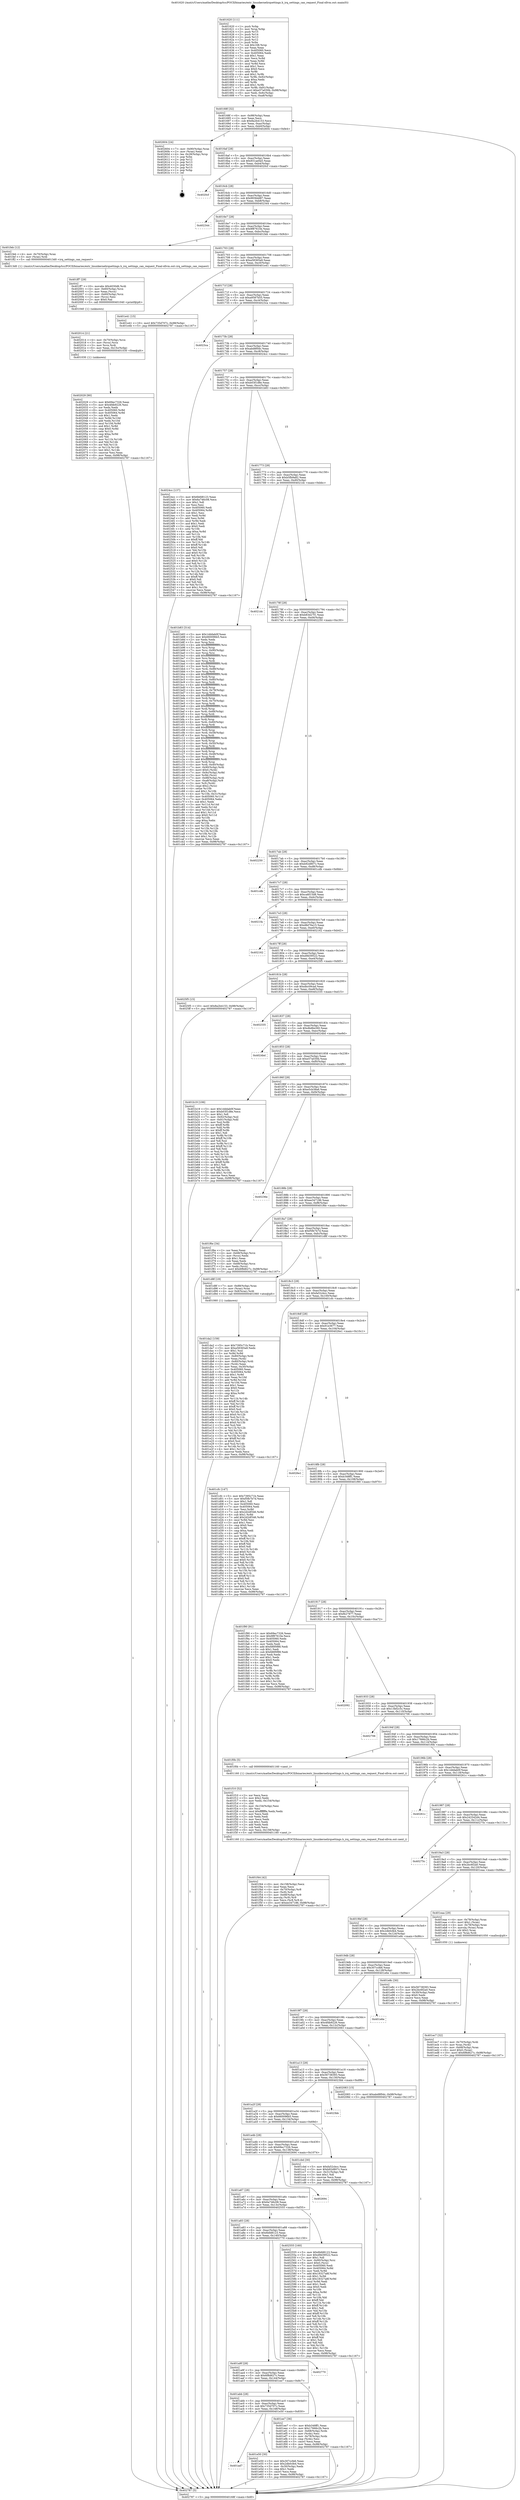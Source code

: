 digraph "0x401620" {
  label = "0x401620 (/mnt/c/Users/mathe/Desktop/tcc/POCII/binaries/extr_linuxkernelirqsettings.h_irq_settings_can_request_Final-ollvm.out::main(0))"
  labelloc = "t"
  node[shape=record]

  Entry [label="",width=0.3,height=0.3,shape=circle,fillcolor=black,style=filled]
  "0x40168f" [label="{
     0x40168f [32]\l
     | [instrs]\l
     &nbsp;&nbsp;0x40168f \<+6\>: mov -0x98(%rbp),%eax\l
     &nbsp;&nbsp;0x401695 \<+2\>: mov %eax,%ecx\l
     &nbsp;&nbsp;0x401697 \<+6\>: sub $0x8a2b4153,%ecx\l
     &nbsp;&nbsp;0x40169d \<+6\>: mov %eax,-0xac(%rbp)\l
     &nbsp;&nbsp;0x4016a3 \<+6\>: mov %ecx,-0xb0(%rbp)\l
     &nbsp;&nbsp;0x4016a9 \<+6\>: je 0000000000402604 \<main+0xfe4\>\l
  }"]
  "0x402604" [label="{
     0x402604 [24]\l
     | [instrs]\l
     &nbsp;&nbsp;0x402604 \<+7\>: mov -0x90(%rbp),%rax\l
     &nbsp;&nbsp;0x40260b \<+2\>: mov (%rax),%eax\l
     &nbsp;&nbsp;0x40260d \<+4\>: lea -0x28(%rbp),%rsp\l
     &nbsp;&nbsp;0x402611 \<+1\>: pop %rbx\l
     &nbsp;&nbsp;0x402612 \<+2\>: pop %r12\l
     &nbsp;&nbsp;0x402614 \<+2\>: pop %r13\l
     &nbsp;&nbsp;0x402616 \<+2\>: pop %r14\l
     &nbsp;&nbsp;0x402618 \<+2\>: pop %r15\l
     &nbsp;&nbsp;0x40261a \<+1\>: pop %rbp\l
     &nbsp;&nbsp;0x40261b \<+1\>: ret\l
  }"]
  "0x4016af" [label="{
     0x4016af [28]\l
     | [instrs]\l
     &nbsp;&nbsp;0x4016af \<+5\>: jmp 00000000004016b4 \<main+0x94\>\l
     &nbsp;&nbsp;0x4016b4 \<+6\>: mov -0xac(%rbp),%eax\l
     &nbsp;&nbsp;0x4016ba \<+5\>: sub $0x931ae0a5,%eax\l
     &nbsp;&nbsp;0x4016bf \<+6\>: mov %eax,-0xb4(%rbp)\l
     &nbsp;&nbsp;0x4016c5 \<+6\>: je 00000000004020cf \<main+0xaaf\>\l
  }"]
  Exit [label="",width=0.3,height=0.3,shape=circle,fillcolor=black,style=filled,peripheries=2]
  "0x4020cf" [label="{
     0x4020cf\l
  }", style=dashed]
  "0x4016cb" [label="{
     0x4016cb [28]\l
     | [instrs]\l
     &nbsp;&nbsp;0x4016cb \<+5\>: jmp 00000000004016d0 \<main+0xb0\>\l
     &nbsp;&nbsp;0x4016d0 \<+6\>: mov -0xac(%rbp),%eax\l
     &nbsp;&nbsp;0x4016d6 \<+5\>: sub $0x9936dd87,%eax\l
     &nbsp;&nbsp;0x4016db \<+6\>: mov %eax,-0xb8(%rbp)\l
     &nbsp;&nbsp;0x4016e1 \<+6\>: je 0000000000402344 \<main+0xd24\>\l
  }"]
  "0x402029" [label="{
     0x402029 [90]\l
     | [instrs]\l
     &nbsp;&nbsp;0x402029 \<+5\>: mov $0x69ec7326,%eax\l
     &nbsp;&nbsp;0x40202e \<+5\>: mov $0x4fdb9226,%esi\l
     &nbsp;&nbsp;0x402033 \<+2\>: xor %edx,%edx\l
     &nbsp;&nbsp;0x402035 \<+8\>: mov 0x405060,%r8d\l
     &nbsp;&nbsp;0x40203d \<+8\>: mov 0x405064,%r9d\l
     &nbsp;&nbsp;0x402045 \<+3\>: sub $0x1,%edx\l
     &nbsp;&nbsp;0x402048 \<+3\>: mov %r8d,%r10d\l
     &nbsp;&nbsp;0x40204b \<+3\>: add %edx,%r10d\l
     &nbsp;&nbsp;0x40204e \<+4\>: imul %r10d,%r8d\l
     &nbsp;&nbsp;0x402052 \<+4\>: and $0x1,%r8d\l
     &nbsp;&nbsp;0x402056 \<+4\>: cmp $0x0,%r8d\l
     &nbsp;&nbsp;0x40205a \<+4\>: sete %r11b\l
     &nbsp;&nbsp;0x40205e \<+4\>: cmp $0xa,%r9d\l
     &nbsp;&nbsp;0x402062 \<+3\>: setl %bl\l
     &nbsp;&nbsp;0x402065 \<+3\>: mov %r11b,%r14b\l
     &nbsp;&nbsp;0x402068 \<+3\>: and %bl,%r14b\l
     &nbsp;&nbsp;0x40206b \<+3\>: xor %bl,%r11b\l
     &nbsp;&nbsp;0x40206e \<+3\>: or %r11b,%r14b\l
     &nbsp;&nbsp;0x402071 \<+4\>: test $0x1,%r14b\l
     &nbsp;&nbsp;0x402075 \<+3\>: cmovne %esi,%eax\l
     &nbsp;&nbsp;0x402078 \<+6\>: mov %eax,-0x98(%rbp)\l
     &nbsp;&nbsp;0x40207e \<+5\>: jmp 0000000000402787 \<main+0x1167\>\l
  }"]
  "0x402344" [label="{
     0x402344\l
  }", style=dashed]
  "0x4016e7" [label="{
     0x4016e7 [28]\l
     | [instrs]\l
     &nbsp;&nbsp;0x4016e7 \<+5\>: jmp 00000000004016ec \<main+0xcc\>\l
     &nbsp;&nbsp;0x4016ec \<+6\>: mov -0xac(%rbp),%eax\l
     &nbsp;&nbsp;0x4016f2 \<+5\>: sub $0x9f87610e,%eax\l
     &nbsp;&nbsp;0x4016f7 \<+6\>: mov %eax,-0xbc(%rbp)\l
     &nbsp;&nbsp;0x4016fd \<+6\>: je 0000000000401feb \<main+0x9cb\>\l
  }"]
  "0x402014" [label="{
     0x402014 [21]\l
     | [instrs]\l
     &nbsp;&nbsp;0x402014 \<+4\>: mov -0x70(%rbp),%rcx\l
     &nbsp;&nbsp;0x402018 \<+3\>: mov (%rcx),%rcx\l
     &nbsp;&nbsp;0x40201b \<+3\>: mov %rcx,%rdi\l
     &nbsp;&nbsp;0x40201e \<+6\>: mov %eax,-0x15c(%rbp)\l
     &nbsp;&nbsp;0x402024 \<+5\>: call 0000000000401030 \<free@plt\>\l
     | [calls]\l
     &nbsp;&nbsp;0x401030 \{1\} (unknown)\l
  }"]
  "0x401feb" [label="{
     0x401feb [12]\l
     | [instrs]\l
     &nbsp;&nbsp;0x401feb \<+4\>: mov -0x70(%rbp),%rax\l
     &nbsp;&nbsp;0x401fef \<+3\>: mov (%rax),%rdi\l
     &nbsp;&nbsp;0x401ff2 \<+5\>: call 00000000004013d0 \<irq_settings_can_request\>\l
     | [calls]\l
     &nbsp;&nbsp;0x4013d0 \{1\} (/mnt/c/Users/mathe/Desktop/tcc/POCII/binaries/extr_linuxkernelirqsettings.h_irq_settings_can_request_Final-ollvm.out::irq_settings_can_request)\l
  }"]
  "0x401703" [label="{
     0x401703 [28]\l
     | [instrs]\l
     &nbsp;&nbsp;0x401703 \<+5\>: jmp 0000000000401708 \<main+0xe8\>\l
     &nbsp;&nbsp;0x401708 \<+6\>: mov -0xac(%rbp),%eax\l
     &nbsp;&nbsp;0x40170e \<+5\>: sub $0xa58365a9,%eax\l
     &nbsp;&nbsp;0x401713 \<+6\>: mov %eax,-0xc0(%rbp)\l
     &nbsp;&nbsp;0x401719 \<+6\>: je 0000000000401e41 \<main+0x821\>\l
  }"]
  "0x401ff7" [label="{
     0x401ff7 [29]\l
     | [instrs]\l
     &nbsp;&nbsp;0x401ff7 \<+10\>: movabs $0x4030d6,%rdi\l
     &nbsp;&nbsp;0x402001 \<+4\>: mov -0x60(%rbp),%rcx\l
     &nbsp;&nbsp;0x402005 \<+2\>: mov %eax,(%rcx)\l
     &nbsp;&nbsp;0x402007 \<+4\>: mov -0x60(%rbp),%rcx\l
     &nbsp;&nbsp;0x40200b \<+2\>: mov (%rcx),%esi\l
     &nbsp;&nbsp;0x40200d \<+2\>: mov $0x0,%al\l
     &nbsp;&nbsp;0x40200f \<+5\>: call 0000000000401040 \<printf@plt\>\l
     | [calls]\l
     &nbsp;&nbsp;0x401040 \{1\} (unknown)\l
  }"]
  "0x401e41" [label="{
     0x401e41 [15]\l
     | [instrs]\l
     &nbsp;&nbsp;0x401e41 \<+10\>: movl $0x735d707c,-0x98(%rbp)\l
     &nbsp;&nbsp;0x401e4b \<+5\>: jmp 0000000000402787 \<main+0x1167\>\l
  }"]
  "0x40171f" [label="{
     0x40171f [28]\l
     | [instrs]\l
     &nbsp;&nbsp;0x40171f \<+5\>: jmp 0000000000401724 \<main+0x104\>\l
     &nbsp;&nbsp;0x401724 \<+6\>: mov -0xac(%rbp),%eax\l
     &nbsp;&nbsp;0x40172a \<+5\>: sub $0xa9587b55,%eax\l
     &nbsp;&nbsp;0x40172f \<+6\>: mov %eax,-0xc4(%rbp)\l
     &nbsp;&nbsp;0x401735 \<+6\>: je 00000000004023ca \<main+0xdaa\>\l
  }"]
  "0x401f44" [label="{
     0x401f44 [42]\l
     | [instrs]\l
     &nbsp;&nbsp;0x401f44 \<+6\>: mov -0x158(%rbp),%ecx\l
     &nbsp;&nbsp;0x401f4a \<+3\>: imul %eax,%ecx\l
     &nbsp;&nbsp;0x401f4d \<+4\>: mov -0x70(%rbp),%r8\l
     &nbsp;&nbsp;0x401f51 \<+3\>: mov (%r8),%r8\l
     &nbsp;&nbsp;0x401f54 \<+4\>: mov -0x68(%rbp),%r9\l
     &nbsp;&nbsp;0x401f58 \<+3\>: movslq (%r9),%r9\l
     &nbsp;&nbsp;0x401f5b \<+4\>: mov %ecx,(%r8,%r9,4)\l
     &nbsp;&nbsp;0x401f5f \<+10\>: movl $0xee347186,-0x98(%rbp)\l
     &nbsp;&nbsp;0x401f69 \<+5\>: jmp 0000000000402787 \<main+0x1167\>\l
  }"]
  "0x4023ca" [label="{
     0x4023ca\l
  }", style=dashed]
  "0x40173b" [label="{
     0x40173b [28]\l
     | [instrs]\l
     &nbsp;&nbsp;0x40173b \<+5\>: jmp 0000000000401740 \<main+0x120\>\l
     &nbsp;&nbsp;0x401740 \<+6\>: mov -0xac(%rbp),%eax\l
     &nbsp;&nbsp;0x401746 \<+5\>: sub $0xabd8f0dc,%eax\l
     &nbsp;&nbsp;0x40174b \<+6\>: mov %eax,-0xc8(%rbp)\l
     &nbsp;&nbsp;0x401751 \<+6\>: je 00000000004024cc \<main+0xeac\>\l
  }"]
  "0x401f10" [label="{
     0x401f10 [52]\l
     | [instrs]\l
     &nbsp;&nbsp;0x401f10 \<+2\>: xor %ecx,%ecx\l
     &nbsp;&nbsp;0x401f12 \<+5\>: mov $0x2,%edx\l
     &nbsp;&nbsp;0x401f17 \<+6\>: mov %edx,-0x154(%rbp)\l
     &nbsp;&nbsp;0x401f1d \<+1\>: cltd\l
     &nbsp;&nbsp;0x401f1e \<+6\>: mov -0x154(%rbp),%esi\l
     &nbsp;&nbsp;0x401f24 \<+2\>: idiv %esi\l
     &nbsp;&nbsp;0x401f26 \<+6\>: imul $0xfffffffe,%edx,%edx\l
     &nbsp;&nbsp;0x401f2c \<+2\>: mov %ecx,%edi\l
     &nbsp;&nbsp;0x401f2e \<+2\>: sub %edx,%edi\l
     &nbsp;&nbsp;0x401f30 \<+2\>: mov %ecx,%edx\l
     &nbsp;&nbsp;0x401f32 \<+3\>: sub $0x1,%edx\l
     &nbsp;&nbsp;0x401f35 \<+2\>: add %edx,%edi\l
     &nbsp;&nbsp;0x401f37 \<+2\>: sub %edi,%ecx\l
     &nbsp;&nbsp;0x401f39 \<+6\>: mov %ecx,-0x158(%rbp)\l
     &nbsp;&nbsp;0x401f3f \<+5\>: call 0000000000401160 \<next_i\>\l
     | [calls]\l
     &nbsp;&nbsp;0x401160 \{1\} (/mnt/c/Users/mathe/Desktop/tcc/POCII/binaries/extr_linuxkernelirqsettings.h_irq_settings_can_request_Final-ollvm.out::next_i)\l
  }"]
  "0x4024cc" [label="{
     0x4024cc [137]\l
     | [instrs]\l
     &nbsp;&nbsp;0x4024cc \<+5\>: mov $0x6bfd8123,%eax\l
     &nbsp;&nbsp;0x4024d1 \<+5\>: mov $0x6a746c08,%ecx\l
     &nbsp;&nbsp;0x4024d6 \<+2\>: mov $0x1,%dl\l
     &nbsp;&nbsp;0x4024d8 \<+2\>: xor %esi,%esi\l
     &nbsp;&nbsp;0x4024da \<+7\>: mov 0x405060,%edi\l
     &nbsp;&nbsp;0x4024e1 \<+8\>: mov 0x405064,%r8d\l
     &nbsp;&nbsp;0x4024e9 \<+3\>: sub $0x1,%esi\l
     &nbsp;&nbsp;0x4024ec \<+3\>: mov %edi,%r9d\l
     &nbsp;&nbsp;0x4024ef \<+3\>: add %esi,%r9d\l
     &nbsp;&nbsp;0x4024f2 \<+4\>: imul %r9d,%edi\l
     &nbsp;&nbsp;0x4024f6 \<+3\>: and $0x1,%edi\l
     &nbsp;&nbsp;0x4024f9 \<+3\>: cmp $0x0,%edi\l
     &nbsp;&nbsp;0x4024fc \<+4\>: sete %r10b\l
     &nbsp;&nbsp;0x402500 \<+4\>: cmp $0xa,%r8d\l
     &nbsp;&nbsp;0x402504 \<+4\>: setl %r11b\l
     &nbsp;&nbsp;0x402508 \<+3\>: mov %r10b,%bl\l
     &nbsp;&nbsp;0x40250b \<+3\>: xor $0xff,%bl\l
     &nbsp;&nbsp;0x40250e \<+3\>: mov %r11b,%r14b\l
     &nbsp;&nbsp;0x402511 \<+4\>: xor $0xff,%r14b\l
     &nbsp;&nbsp;0x402515 \<+3\>: xor $0x0,%dl\l
     &nbsp;&nbsp;0x402518 \<+3\>: mov %bl,%r15b\l
     &nbsp;&nbsp;0x40251b \<+4\>: and $0x0,%r15b\l
     &nbsp;&nbsp;0x40251f \<+3\>: and %dl,%r10b\l
     &nbsp;&nbsp;0x402522 \<+3\>: mov %r14b,%r12b\l
     &nbsp;&nbsp;0x402525 \<+4\>: and $0x0,%r12b\l
     &nbsp;&nbsp;0x402529 \<+3\>: and %dl,%r11b\l
     &nbsp;&nbsp;0x40252c \<+3\>: or %r10b,%r15b\l
     &nbsp;&nbsp;0x40252f \<+3\>: or %r11b,%r12b\l
     &nbsp;&nbsp;0x402532 \<+3\>: xor %r12b,%r15b\l
     &nbsp;&nbsp;0x402535 \<+3\>: or %r14b,%bl\l
     &nbsp;&nbsp;0x402538 \<+3\>: xor $0xff,%bl\l
     &nbsp;&nbsp;0x40253b \<+3\>: or $0x0,%dl\l
     &nbsp;&nbsp;0x40253e \<+2\>: and %dl,%bl\l
     &nbsp;&nbsp;0x402540 \<+3\>: or %bl,%r15b\l
     &nbsp;&nbsp;0x402543 \<+4\>: test $0x1,%r15b\l
     &nbsp;&nbsp;0x402547 \<+3\>: cmovne %ecx,%eax\l
     &nbsp;&nbsp;0x40254a \<+6\>: mov %eax,-0x98(%rbp)\l
     &nbsp;&nbsp;0x402550 \<+5\>: jmp 0000000000402787 \<main+0x1167\>\l
  }"]
  "0x401757" [label="{
     0x401757 [28]\l
     | [instrs]\l
     &nbsp;&nbsp;0x401757 \<+5\>: jmp 000000000040175c \<main+0x13c\>\l
     &nbsp;&nbsp;0x40175c \<+6\>: mov -0xac(%rbp),%eax\l
     &nbsp;&nbsp;0x401762 \<+5\>: sub $0xb03f1d8e,%eax\l
     &nbsp;&nbsp;0x401767 \<+6\>: mov %eax,-0xcc(%rbp)\l
     &nbsp;&nbsp;0x40176d \<+6\>: je 0000000000401b83 \<main+0x563\>\l
  }"]
  "0x401ec7" [label="{
     0x401ec7 [32]\l
     | [instrs]\l
     &nbsp;&nbsp;0x401ec7 \<+4\>: mov -0x70(%rbp),%rdi\l
     &nbsp;&nbsp;0x401ecb \<+3\>: mov %rax,(%rdi)\l
     &nbsp;&nbsp;0x401ece \<+4\>: mov -0x68(%rbp),%rax\l
     &nbsp;&nbsp;0x401ed2 \<+6\>: movl $0x0,(%rax)\l
     &nbsp;&nbsp;0x401ed8 \<+10\>: movl $0x6f8d627c,-0x98(%rbp)\l
     &nbsp;&nbsp;0x401ee2 \<+5\>: jmp 0000000000402787 \<main+0x1167\>\l
  }"]
  "0x401b83" [label="{
     0x401b83 [314]\l
     | [instrs]\l
     &nbsp;&nbsp;0x401b83 \<+5\>: mov $0x1dddab0f,%eax\l
     &nbsp;&nbsp;0x401b88 \<+5\>: mov $0x660096b5,%ecx\l
     &nbsp;&nbsp;0x401b8d \<+2\>: xor %edx,%edx\l
     &nbsp;&nbsp;0x401b8f \<+3\>: mov %rsp,%rsi\l
     &nbsp;&nbsp;0x401b92 \<+4\>: add $0xfffffffffffffff0,%rsi\l
     &nbsp;&nbsp;0x401b96 \<+3\>: mov %rsi,%rsp\l
     &nbsp;&nbsp;0x401b99 \<+7\>: mov %rsi,-0x90(%rbp)\l
     &nbsp;&nbsp;0x401ba0 \<+3\>: mov %rsp,%rsi\l
     &nbsp;&nbsp;0x401ba3 \<+4\>: add $0xfffffffffffffff0,%rsi\l
     &nbsp;&nbsp;0x401ba7 \<+3\>: mov %rsi,%rsp\l
     &nbsp;&nbsp;0x401baa \<+3\>: mov %rsp,%rdi\l
     &nbsp;&nbsp;0x401bad \<+4\>: add $0xfffffffffffffff0,%rdi\l
     &nbsp;&nbsp;0x401bb1 \<+3\>: mov %rdi,%rsp\l
     &nbsp;&nbsp;0x401bb4 \<+7\>: mov %rdi,-0x88(%rbp)\l
     &nbsp;&nbsp;0x401bbb \<+3\>: mov %rsp,%rdi\l
     &nbsp;&nbsp;0x401bbe \<+4\>: add $0xfffffffffffffff0,%rdi\l
     &nbsp;&nbsp;0x401bc2 \<+3\>: mov %rdi,%rsp\l
     &nbsp;&nbsp;0x401bc5 \<+4\>: mov %rdi,-0x80(%rbp)\l
     &nbsp;&nbsp;0x401bc9 \<+3\>: mov %rsp,%rdi\l
     &nbsp;&nbsp;0x401bcc \<+4\>: add $0xfffffffffffffff0,%rdi\l
     &nbsp;&nbsp;0x401bd0 \<+3\>: mov %rdi,%rsp\l
     &nbsp;&nbsp;0x401bd3 \<+4\>: mov %rdi,-0x78(%rbp)\l
     &nbsp;&nbsp;0x401bd7 \<+3\>: mov %rsp,%rdi\l
     &nbsp;&nbsp;0x401bda \<+4\>: add $0xfffffffffffffff0,%rdi\l
     &nbsp;&nbsp;0x401bde \<+3\>: mov %rdi,%rsp\l
     &nbsp;&nbsp;0x401be1 \<+4\>: mov %rdi,-0x70(%rbp)\l
     &nbsp;&nbsp;0x401be5 \<+3\>: mov %rsp,%rdi\l
     &nbsp;&nbsp;0x401be8 \<+4\>: add $0xfffffffffffffff0,%rdi\l
     &nbsp;&nbsp;0x401bec \<+3\>: mov %rdi,%rsp\l
     &nbsp;&nbsp;0x401bef \<+4\>: mov %rdi,-0x68(%rbp)\l
     &nbsp;&nbsp;0x401bf3 \<+3\>: mov %rsp,%rdi\l
     &nbsp;&nbsp;0x401bf6 \<+4\>: add $0xfffffffffffffff0,%rdi\l
     &nbsp;&nbsp;0x401bfa \<+3\>: mov %rdi,%rsp\l
     &nbsp;&nbsp;0x401bfd \<+4\>: mov %rdi,-0x60(%rbp)\l
     &nbsp;&nbsp;0x401c01 \<+3\>: mov %rsp,%rdi\l
     &nbsp;&nbsp;0x401c04 \<+4\>: add $0xfffffffffffffff0,%rdi\l
     &nbsp;&nbsp;0x401c08 \<+3\>: mov %rdi,%rsp\l
     &nbsp;&nbsp;0x401c0b \<+4\>: mov %rdi,-0x58(%rbp)\l
     &nbsp;&nbsp;0x401c0f \<+3\>: mov %rsp,%rdi\l
     &nbsp;&nbsp;0x401c12 \<+4\>: add $0xfffffffffffffff0,%rdi\l
     &nbsp;&nbsp;0x401c16 \<+3\>: mov %rdi,%rsp\l
     &nbsp;&nbsp;0x401c19 \<+4\>: mov %rdi,-0x50(%rbp)\l
     &nbsp;&nbsp;0x401c1d \<+3\>: mov %rsp,%rdi\l
     &nbsp;&nbsp;0x401c20 \<+4\>: add $0xfffffffffffffff0,%rdi\l
     &nbsp;&nbsp;0x401c24 \<+3\>: mov %rdi,%rsp\l
     &nbsp;&nbsp;0x401c27 \<+4\>: mov %rdi,-0x48(%rbp)\l
     &nbsp;&nbsp;0x401c2b \<+3\>: mov %rsp,%rdi\l
     &nbsp;&nbsp;0x401c2e \<+4\>: add $0xfffffffffffffff0,%rdi\l
     &nbsp;&nbsp;0x401c32 \<+3\>: mov %rdi,%rsp\l
     &nbsp;&nbsp;0x401c35 \<+4\>: mov %rdi,-0x40(%rbp)\l
     &nbsp;&nbsp;0x401c39 \<+7\>: mov -0x90(%rbp),%rdi\l
     &nbsp;&nbsp;0x401c40 \<+6\>: movl $0x0,(%rdi)\l
     &nbsp;&nbsp;0x401c46 \<+7\>: mov -0x9c(%rbp),%r8d\l
     &nbsp;&nbsp;0x401c4d \<+3\>: mov %r8d,(%rsi)\l
     &nbsp;&nbsp;0x401c50 \<+7\>: mov -0x88(%rbp),%rdi\l
     &nbsp;&nbsp;0x401c57 \<+7\>: mov -0xa8(%rbp),%r9\l
     &nbsp;&nbsp;0x401c5e \<+3\>: mov %r9,(%rdi)\l
     &nbsp;&nbsp;0x401c61 \<+3\>: cmpl $0x2,(%rsi)\l
     &nbsp;&nbsp;0x401c64 \<+4\>: setne %r10b\l
     &nbsp;&nbsp;0x401c68 \<+4\>: and $0x1,%r10b\l
     &nbsp;&nbsp;0x401c6c \<+4\>: mov %r10b,-0x31(%rbp)\l
     &nbsp;&nbsp;0x401c70 \<+8\>: mov 0x405060,%r11d\l
     &nbsp;&nbsp;0x401c78 \<+7\>: mov 0x405064,%ebx\l
     &nbsp;&nbsp;0x401c7f \<+3\>: sub $0x1,%edx\l
     &nbsp;&nbsp;0x401c82 \<+3\>: mov %r11d,%r14d\l
     &nbsp;&nbsp;0x401c85 \<+3\>: add %edx,%r14d\l
     &nbsp;&nbsp;0x401c88 \<+4\>: imul %r14d,%r11d\l
     &nbsp;&nbsp;0x401c8c \<+4\>: and $0x1,%r11d\l
     &nbsp;&nbsp;0x401c90 \<+4\>: cmp $0x0,%r11d\l
     &nbsp;&nbsp;0x401c94 \<+4\>: sete %r10b\l
     &nbsp;&nbsp;0x401c98 \<+3\>: cmp $0xa,%ebx\l
     &nbsp;&nbsp;0x401c9b \<+4\>: setl %r15b\l
     &nbsp;&nbsp;0x401c9f \<+3\>: mov %r10b,%r12b\l
     &nbsp;&nbsp;0x401ca2 \<+3\>: and %r15b,%r12b\l
     &nbsp;&nbsp;0x401ca5 \<+3\>: xor %r15b,%r10b\l
     &nbsp;&nbsp;0x401ca8 \<+3\>: or %r10b,%r12b\l
     &nbsp;&nbsp;0x401cab \<+4\>: test $0x1,%r12b\l
     &nbsp;&nbsp;0x401caf \<+3\>: cmovne %ecx,%eax\l
     &nbsp;&nbsp;0x401cb2 \<+6\>: mov %eax,-0x98(%rbp)\l
     &nbsp;&nbsp;0x401cb8 \<+5\>: jmp 0000000000402787 \<main+0x1167\>\l
  }"]
  "0x401773" [label="{
     0x401773 [28]\l
     | [instrs]\l
     &nbsp;&nbsp;0x401773 \<+5\>: jmp 0000000000401778 \<main+0x158\>\l
     &nbsp;&nbsp;0x401778 \<+6\>: mov -0xac(%rbp),%eax\l
     &nbsp;&nbsp;0x40177e \<+5\>: sub $0xb5fb9a82,%eax\l
     &nbsp;&nbsp;0x401783 \<+6\>: mov %eax,-0xd0(%rbp)\l
     &nbsp;&nbsp;0x401789 \<+6\>: je 00000000004021dc \<main+0xbbc\>\l
  }"]
  "0x401ad7" [label="{
     0x401ad7\l
  }", style=dashed]
  "0x4021dc" [label="{
     0x4021dc\l
  }", style=dashed]
  "0x40178f" [label="{
     0x40178f [28]\l
     | [instrs]\l
     &nbsp;&nbsp;0x40178f \<+5\>: jmp 0000000000401794 \<main+0x174\>\l
     &nbsp;&nbsp;0x401794 \<+6\>: mov -0xac(%rbp),%eax\l
     &nbsp;&nbsp;0x40179a \<+5\>: sub $0xb83d27f1,%eax\l
     &nbsp;&nbsp;0x40179f \<+6\>: mov %eax,-0xd4(%rbp)\l
     &nbsp;&nbsp;0x4017a5 \<+6\>: je 0000000000402250 \<main+0xc30\>\l
  }"]
  "0x401e50" [label="{
     0x401e50 [30]\l
     | [instrs]\l
     &nbsp;&nbsp;0x401e50 \<+5\>: mov $0x307ccfe6,%eax\l
     &nbsp;&nbsp;0x401e55 \<+5\>: mov $0x2db0cfe4,%ecx\l
     &nbsp;&nbsp;0x401e5a \<+3\>: mov -0x30(%rbp),%edx\l
     &nbsp;&nbsp;0x401e5d \<+3\>: cmp $0x1,%edx\l
     &nbsp;&nbsp;0x401e60 \<+3\>: cmovl %ecx,%eax\l
     &nbsp;&nbsp;0x401e63 \<+6\>: mov %eax,-0x98(%rbp)\l
     &nbsp;&nbsp;0x401e69 \<+5\>: jmp 0000000000402787 \<main+0x1167\>\l
  }"]
  "0x402250" [label="{
     0x402250\l
  }", style=dashed]
  "0x4017ab" [label="{
     0x4017ab [28]\l
     | [instrs]\l
     &nbsp;&nbsp;0x4017ab \<+5\>: jmp 00000000004017b0 \<main+0x190\>\l
     &nbsp;&nbsp;0x4017b0 \<+6\>: mov -0xac(%rbp),%eax\l
     &nbsp;&nbsp;0x4017b6 \<+5\>: sub $0xb92d807c,%eax\l
     &nbsp;&nbsp;0x4017bb \<+6\>: mov %eax,-0xd8(%rbp)\l
     &nbsp;&nbsp;0x4017c1 \<+6\>: je 0000000000401cdb \<main+0x6bb\>\l
  }"]
  "0x401abb" [label="{
     0x401abb [28]\l
     | [instrs]\l
     &nbsp;&nbsp;0x401abb \<+5\>: jmp 0000000000401ac0 \<main+0x4a0\>\l
     &nbsp;&nbsp;0x401ac0 \<+6\>: mov -0xac(%rbp),%eax\l
     &nbsp;&nbsp;0x401ac6 \<+5\>: sub $0x735d707c,%eax\l
     &nbsp;&nbsp;0x401acb \<+6\>: mov %eax,-0x148(%rbp)\l
     &nbsp;&nbsp;0x401ad1 \<+6\>: je 0000000000401e50 \<main+0x830\>\l
  }"]
  "0x401cdb" [label="{
     0x401cdb\l
  }", style=dashed]
  "0x4017c7" [label="{
     0x4017c7 [28]\l
     | [instrs]\l
     &nbsp;&nbsp;0x4017c7 \<+5\>: jmp 00000000004017cc \<main+0x1ac\>\l
     &nbsp;&nbsp;0x4017cc \<+6\>: mov -0xac(%rbp),%eax\l
     &nbsp;&nbsp;0x4017d2 \<+5\>: sub $0xca6f15d8,%eax\l
     &nbsp;&nbsp;0x4017d7 \<+6\>: mov %eax,-0xdc(%rbp)\l
     &nbsp;&nbsp;0x4017dd \<+6\>: je 00000000004021fa \<main+0xbda\>\l
  }"]
  "0x401ee7" [label="{
     0x401ee7 [36]\l
     | [instrs]\l
     &nbsp;&nbsp;0x401ee7 \<+5\>: mov $0xb348ff1,%eax\l
     &nbsp;&nbsp;0x401eec \<+5\>: mov $0x17666c2b,%ecx\l
     &nbsp;&nbsp;0x401ef1 \<+4\>: mov -0x68(%rbp),%rdx\l
     &nbsp;&nbsp;0x401ef5 \<+2\>: mov (%rdx),%esi\l
     &nbsp;&nbsp;0x401ef7 \<+4\>: mov -0x78(%rbp),%rdx\l
     &nbsp;&nbsp;0x401efb \<+2\>: cmp (%rdx),%esi\l
     &nbsp;&nbsp;0x401efd \<+3\>: cmovl %ecx,%eax\l
     &nbsp;&nbsp;0x401f00 \<+6\>: mov %eax,-0x98(%rbp)\l
     &nbsp;&nbsp;0x401f06 \<+5\>: jmp 0000000000402787 \<main+0x1167\>\l
  }"]
  "0x4021fa" [label="{
     0x4021fa\l
  }", style=dashed]
  "0x4017e3" [label="{
     0x4017e3 [28]\l
     | [instrs]\l
     &nbsp;&nbsp;0x4017e3 \<+5\>: jmp 00000000004017e8 \<main+0x1c8\>\l
     &nbsp;&nbsp;0x4017e8 \<+6\>: mov -0xac(%rbp),%eax\l
     &nbsp;&nbsp;0x4017ee \<+5\>: sub $0xd8d76a15,%eax\l
     &nbsp;&nbsp;0x4017f3 \<+6\>: mov %eax,-0xe0(%rbp)\l
     &nbsp;&nbsp;0x4017f9 \<+6\>: je 0000000000402162 \<main+0xb42\>\l
  }"]
  "0x401a9f" [label="{
     0x401a9f [28]\l
     | [instrs]\l
     &nbsp;&nbsp;0x401a9f \<+5\>: jmp 0000000000401aa4 \<main+0x484\>\l
     &nbsp;&nbsp;0x401aa4 \<+6\>: mov -0xac(%rbp),%eax\l
     &nbsp;&nbsp;0x401aaa \<+5\>: sub $0x6f8d627c,%eax\l
     &nbsp;&nbsp;0x401aaf \<+6\>: mov %eax,-0x144(%rbp)\l
     &nbsp;&nbsp;0x401ab5 \<+6\>: je 0000000000401ee7 \<main+0x8c7\>\l
  }"]
  "0x402162" [label="{
     0x402162\l
  }", style=dashed]
  "0x4017ff" [label="{
     0x4017ff [28]\l
     | [instrs]\l
     &nbsp;&nbsp;0x4017ff \<+5\>: jmp 0000000000401804 \<main+0x1e4\>\l
     &nbsp;&nbsp;0x401804 \<+6\>: mov -0xac(%rbp),%eax\l
     &nbsp;&nbsp;0x40180a \<+5\>: sub $0xd9d39522,%eax\l
     &nbsp;&nbsp;0x40180f \<+6\>: mov %eax,-0xe4(%rbp)\l
     &nbsp;&nbsp;0x401815 \<+6\>: je 00000000004025f5 \<main+0xfd5\>\l
  }"]
  "0x402770" [label="{
     0x402770\l
  }", style=dashed]
  "0x4025f5" [label="{
     0x4025f5 [15]\l
     | [instrs]\l
     &nbsp;&nbsp;0x4025f5 \<+10\>: movl $0x8a2b4153,-0x98(%rbp)\l
     &nbsp;&nbsp;0x4025ff \<+5\>: jmp 0000000000402787 \<main+0x1167\>\l
  }"]
  "0x40181b" [label="{
     0x40181b [28]\l
     | [instrs]\l
     &nbsp;&nbsp;0x40181b \<+5\>: jmp 0000000000401820 \<main+0x200\>\l
     &nbsp;&nbsp;0x401820 \<+6\>: mov -0xac(%rbp),%eax\l
     &nbsp;&nbsp;0x401826 \<+5\>: sub $0xdbc09cad,%eax\l
     &nbsp;&nbsp;0x40182b \<+6\>: mov %eax,-0xe8(%rbp)\l
     &nbsp;&nbsp;0x401831 \<+6\>: je 0000000000402335 \<main+0xd15\>\l
  }"]
  "0x401a83" [label="{
     0x401a83 [28]\l
     | [instrs]\l
     &nbsp;&nbsp;0x401a83 \<+5\>: jmp 0000000000401a88 \<main+0x468\>\l
     &nbsp;&nbsp;0x401a88 \<+6\>: mov -0xac(%rbp),%eax\l
     &nbsp;&nbsp;0x401a8e \<+5\>: sub $0x6bfd8123,%eax\l
     &nbsp;&nbsp;0x401a93 \<+6\>: mov %eax,-0x140(%rbp)\l
     &nbsp;&nbsp;0x401a99 \<+6\>: je 0000000000402770 \<main+0x1150\>\l
  }"]
  "0x402335" [label="{
     0x402335\l
  }", style=dashed]
  "0x401837" [label="{
     0x401837 [28]\l
     | [instrs]\l
     &nbsp;&nbsp;0x401837 \<+5\>: jmp 000000000040183c \<main+0x21c\>\l
     &nbsp;&nbsp;0x40183c \<+6\>: mov -0xac(%rbp),%eax\l
     &nbsp;&nbsp;0x401842 \<+5\>: sub $0xdbd6e260,%eax\l
     &nbsp;&nbsp;0x401847 \<+6\>: mov %eax,-0xec(%rbp)\l
     &nbsp;&nbsp;0x40184d \<+6\>: je 00000000004024bd \<main+0xe9d\>\l
  }"]
  "0x402555" [label="{
     0x402555 [160]\l
     | [instrs]\l
     &nbsp;&nbsp;0x402555 \<+5\>: mov $0x6bfd8123,%eax\l
     &nbsp;&nbsp;0x40255a \<+5\>: mov $0xd9d39522,%ecx\l
     &nbsp;&nbsp;0x40255f \<+2\>: mov $0x1,%dl\l
     &nbsp;&nbsp;0x402561 \<+7\>: mov -0x90(%rbp),%rsi\l
     &nbsp;&nbsp;0x402568 \<+6\>: movl $0x0,(%rsi)\l
     &nbsp;&nbsp;0x40256e \<+7\>: mov 0x405060,%edi\l
     &nbsp;&nbsp;0x402575 \<+8\>: mov 0x405064,%r8d\l
     &nbsp;&nbsp;0x40257d \<+3\>: mov %edi,%r9d\l
     &nbsp;&nbsp;0x402580 \<+7\>: add $0x18327a8f,%r9d\l
     &nbsp;&nbsp;0x402587 \<+4\>: sub $0x1,%r9d\l
     &nbsp;&nbsp;0x40258b \<+7\>: sub $0x18327a8f,%r9d\l
     &nbsp;&nbsp;0x402592 \<+4\>: imul %r9d,%edi\l
     &nbsp;&nbsp;0x402596 \<+3\>: and $0x1,%edi\l
     &nbsp;&nbsp;0x402599 \<+3\>: cmp $0x0,%edi\l
     &nbsp;&nbsp;0x40259c \<+4\>: sete %r10b\l
     &nbsp;&nbsp;0x4025a0 \<+4\>: cmp $0xa,%r8d\l
     &nbsp;&nbsp;0x4025a4 \<+4\>: setl %r11b\l
     &nbsp;&nbsp;0x4025a8 \<+3\>: mov %r10b,%bl\l
     &nbsp;&nbsp;0x4025ab \<+3\>: xor $0xff,%bl\l
     &nbsp;&nbsp;0x4025ae \<+3\>: mov %r11b,%r14b\l
     &nbsp;&nbsp;0x4025b1 \<+4\>: xor $0xff,%r14b\l
     &nbsp;&nbsp;0x4025b5 \<+3\>: xor $0x1,%dl\l
     &nbsp;&nbsp;0x4025b8 \<+3\>: mov %bl,%r15b\l
     &nbsp;&nbsp;0x4025bb \<+4\>: and $0xff,%r15b\l
     &nbsp;&nbsp;0x4025bf \<+3\>: and %dl,%r10b\l
     &nbsp;&nbsp;0x4025c2 \<+3\>: mov %r14b,%r12b\l
     &nbsp;&nbsp;0x4025c5 \<+4\>: and $0xff,%r12b\l
     &nbsp;&nbsp;0x4025c9 \<+3\>: and %dl,%r11b\l
     &nbsp;&nbsp;0x4025cc \<+3\>: or %r10b,%r15b\l
     &nbsp;&nbsp;0x4025cf \<+3\>: or %r11b,%r12b\l
     &nbsp;&nbsp;0x4025d2 \<+3\>: xor %r12b,%r15b\l
     &nbsp;&nbsp;0x4025d5 \<+3\>: or %r14b,%bl\l
     &nbsp;&nbsp;0x4025d8 \<+3\>: xor $0xff,%bl\l
     &nbsp;&nbsp;0x4025db \<+3\>: or $0x1,%dl\l
     &nbsp;&nbsp;0x4025de \<+2\>: and %dl,%bl\l
     &nbsp;&nbsp;0x4025e0 \<+3\>: or %bl,%r15b\l
     &nbsp;&nbsp;0x4025e3 \<+4\>: test $0x1,%r15b\l
     &nbsp;&nbsp;0x4025e7 \<+3\>: cmovne %ecx,%eax\l
     &nbsp;&nbsp;0x4025ea \<+6\>: mov %eax,-0x98(%rbp)\l
     &nbsp;&nbsp;0x4025f0 \<+5\>: jmp 0000000000402787 \<main+0x1167\>\l
  }"]
  "0x4024bd" [label="{
     0x4024bd\l
  }", style=dashed]
  "0x401853" [label="{
     0x401853 [28]\l
     | [instrs]\l
     &nbsp;&nbsp;0x401853 \<+5\>: jmp 0000000000401858 \<main+0x238\>\l
     &nbsp;&nbsp;0x401858 \<+6\>: mov -0xac(%rbp),%eax\l
     &nbsp;&nbsp;0x40185e \<+5\>: sub $0xe57a030b,%eax\l
     &nbsp;&nbsp;0x401863 \<+6\>: mov %eax,-0xf0(%rbp)\l
     &nbsp;&nbsp;0x401869 \<+6\>: je 0000000000401b19 \<main+0x4f9\>\l
  }"]
  "0x401a67" [label="{
     0x401a67 [28]\l
     | [instrs]\l
     &nbsp;&nbsp;0x401a67 \<+5\>: jmp 0000000000401a6c \<main+0x44c\>\l
     &nbsp;&nbsp;0x401a6c \<+6\>: mov -0xac(%rbp),%eax\l
     &nbsp;&nbsp;0x401a72 \<+5\>: sub $0x6a746c08,%eax\l
     &nbsp;&nbsp;0x401a77 \<+6\>: mov %eax,-0x13c(%rbp)\l
     &nbsp;&nbsp;0x401a7d \<+6\>: je 0000000000402555 \<main+0xf35\>\l
  }"]
  "0x401b19" [label="{
     0x401b19 [106]\l
     | [instrs]\l
     &nbsp;&nbsp;0x401b19 \<+5\>: mov $0x1dddab0f,%eax\l
     &nbsp;&nbsp;0x401b1e \<+5\>: mov $0xb03f1d8e,%ecx\l
     &nbsp;&nbsp;0x401b23 \<+2\>: mov $0x1,%dl\l
     &nbsp;&nbsp;0x401b25 \<+7\>: mov -0x92(%rbp),%sil\l
     &nbsp;&nbsp;0x401b2c \<+7\>: mov -0x91(%rbp),%dil\l
     &nbsp;&nbsp;0x401b33 \<+3\>: mov %sil,%r8b\l
     &nbsp;&nbsp;0x401b36 \<+4\>: xor $0xff,%r8b\l
     &nbsp;&nbsp;0x401b3a \<+3\>: mov %dil,%r9b\l
     &nbsp;&nbsp;0x401b3d \<+4\>: xor $0xff,%r9b\l
     &nbsp;&nbsp;0x401b41 \<+3\>: xor $0x1,%dl\l
     &nbsp;&nbsp;0x401b44 \<+3\>: mov %r8b,%r10b\l
     &nbsp;&nbsp;0x401b47 \<+4\>: and $0xff,%r10b\l
     &nbsp;&nbsp;0x401b4b \<+3\>: and %dl,%sil\l
     &nbsp;&nbsp;0x401b4e \<+3\>: mov %r9b,%r11b\l
     &nbsp;&nbsp;0x401b51 \<+4\>: and $0xff,%r11b\l
     &nbsp;&nbsp;0x401b55 \<+3\>: and %dl,%dil\l
     &nbsp;&nbsp;0x401b58 \<+3\>: or %sil,%r10b\l
     &nbsp;&nbsp;0x401b5b \<+3\>: or %dil,%r11b\l
     &nbsp;&nbsp;0x401b5e \<+3\>: xor %r11b,%r10b\l
     &nbsp;&nbsp;0x401b61 \<+3\>: or %r9b,%r8b\l
     &nbsp;&nbsp;0x401b64 \<+4\>: xor $0xff,%r8b\l
     &nbsp;&nbsp;0x401b68 \<+3\>: or $0x1,%dl\l
     &nbsp;&nbsp;0x401b6b \<+3\>: and %dl,%r8b\l
     &nbsp;&nbsp;0x401b6e \<+3\>: or %r8b,%r10b\l
     &nbsp;&nbsp;0x401b71 \<+4\>: test $0x1,%r10b\l
     &nbsp;&nbsp;0x401b75 \<+3\>: cmovne %ecx,%eax\l
     &nbsp;&nbsp;0x401b78 \<+6\>: mov %eax,-0x98(%rbp)\l
     &nbsp;&nbsp;0x401b7e \<+5\>: jmp 0000000000402787 \<main+0x1167\>\l
  }"]
  "0x40186f" [label="{
     0x40186f [28]\l
     | [instrs]\l
     &nbsp;&nbsp;0x40186f \<+5\>: jmp 0000000000401874 \<main+0x254\>\l
     &nbsp;&nbsp;0x401874 \<+6\>: mov -0xac(%rbp),%eax\l
     &nbsp;&nbsp;0x40187a \<+5\>: sub $0xe5cb38a6,%eax\l
     &nbsp;&nbsp;0x40187f \<+6\>: mov %eax,-0xf4(%rbp)\l
     &nbsp;&nbsp;0x401885 \<+6\>: je 000000000040236e \<main+0xd4e\>\l
  }"]
  "0x402787" [label="{
     0x402787 [5]\l
     | [instrs]\l
     &nbsp;&nbsp;0x402787 \<+5\>: jmp 000000000040168f \<main+0x6f\>\l
  }"]
  "0x401620" [label="{
     0x401620 [111]\l
     | [instrs]\l
     &nbsp;&nbsp;0x401620 \<+1\>: push %rbp\l
     &nbsp;&nbsp;0x401621 \<+3\>: mov %rsp,%rbp\l
     &nbsp;&nbsp;0x401624 \<+2\>: push %r15\l
     &nbsp;&nbsp;0x401626 \<+2\>: push %r14\l
     &nbsp;&nbsp;0x401628 \<+2\>: push %r13\l
     &nbsp;&nbsp;0x40162a \<+2\>: push %r12\l
     &nbsp;&nbsp;0x40162c \<+1\>: push %rbx\l
     &nbsp;&nbsp;0x40162d \<+7\>: sub $0x168,%rsp\l
     &nbsp;&nbsp;0x401634 \<+2\>: xor %eax,%eax\l
     &nbsp;&nbsp;0x401636 \<+7\>: mov 0x405060,%ecx\l
     &nbsp;&nbsp;0x40163d \<+7\>: mov 0x405064,%edx\l
     &nbsp;&nbsp;0x401644 \<+3\>: sub $0x1,%eax\l
     &nbsp;&nbsp;0x401647 \<+3\>: mov %ecx,%r8d\l
     &nbsp;&nbsp;0x40164a \<+3\>: add %eax,%r8d\l
     &nbsp;&nbsp;0x40164d \<+4\>: imul %r8d,%ecx\l
     &nbsp;&nbsp;0x401651 \<+3\>: and $0x1,%ecx\l
     &nbsp;&nbsp;0x401654 \<+3\>: cmp $0x0,%ecx\l
     &nbsp;&nbsp;0x401657 \<+4\>: sete %r9b\l
     &nbsp;&nbsp;0x40165b \<+4\>: and $0x1,%r9b\l
     &nbsp;&nbsp;0x40165f \<+7\>: mov %r9b,-0x92(%rbp)\l
     &nbsp;&nbsp;0x401666 \<+3\>: cmp $0xa,%edx\l
     &nbsp;&nbsp;0x401669 \<+4\>: setl %r9b\l
     &nbsp;&nbsp;0x40166d \<+4\>: and $0x1,%r9b\l
     &nbsp;&nbsp;0x401671 \<+7\>: mov %r9b,-0x91(%rbp)\l
     &nbsp;&nbsp;0x401678 \<+10\>: movl $0xe57a030b,-0x98(%rbp)\l
     &nbsp;&nbsp;0x401682 \<+6\>: mov %edi,-0x9c(%rbp)\l
     &nbsp;&nbsp;0x401688 \<+7\>: mov %rsi,-0xa8(%rbp)\l
  }"]
  "0x402694" [label="{
     0x402694\l
  }", style=dashed]
  "0x401da2" [label="{
     0x401da2 [159]\l
     | [instrs]\l
     &nbsp;&nbsp;0x401da2 \<+5\>: mov $0x7395c71b,%ecx\l
     &nbsp;&nbsp;0x401da7 \<+5\>: mov $0xa58365a9,%edx\l
     &nbsp;&nbsp;0x401dac \<+3\>: mov $0x1,%sil\l
     &nbsp;&nbsp;0x401daf \<+3\>: xor %r8d,%r8d\l
     &nbsp;&nbsp;0x401db2 \<+4\>: mov -0x80(%rbp),%rdi\l
     &nbsp;&nbsp;0x401db6 \<+2\>: mov %eax,(%rdi)\l
     &nbsp;&nbsp;0x401db8 \<+4\>: mov -0x80(%rbp),%rdi\l
     &nbsp;&nbsp;0x401dbc \<+2\>: mov (%rdi),%eax\l
     &nbsp;&nbsp;0x401dbe \<+3\>: mov %eax,-0x30(%rbp)\l
     &nbsp;&nbsp;0x401dc1 \<+7\>: mov 0x405060,%eax\l
     &nbsp;&nbsp;0x401dc8 \<+8\>: mov 0x405064,%r9d\l
     &nbsp;&nbsp;0x401dd0 \<+4\>: sub $0x1,%r8d\l
     &nbsp;&nbsp;0x401dd4 \<+3\>: mov %eax,%r10d\l
     &nbsp;&nbsp;0x401dd7 \<+3\>: add %r8d,%r10d\l
     &nbsp;&nbsp;0x401dda \<+4\>: imul %r10d,%eax\l
     &nbsp;&nbsp;0x401dde \<+3\>: and $0x1,%eax\l
     &nbsp;&nbsp;0x401de1 \<+3\>: cmp $0x0,%eax\l
     &nbsp;&nbsp;0x401de4 \<+4\>: sete %r11b\l
     &nbsp;&nbsp;0x401de8 \<+4\>: cmp $0xa,%r9d\l
     &nbsp;&nbsp;0x401dec \<+3\>: setl %bl\l
     &nbsp;&nbsp;0x401def \<+3\>: mov %r11b,%r14b\l
     &nbsp;&nbsp;0x401df2 \<+4\>: xor $0xff,%r14b\l
     &nbsp;&nbsp;0x401df6 \<+3\>: mov %bl,%r15b\l
     &nbsp;&nbsp;0x401df9 \<+4\>: xor $0xff,%r15b\l
     &nbsp;&nbsp;0x401dfd \<+4\>: xor $0x0,%sil\l
     &nbsp;&nbsp;0x401e01 \<+3\>: mov %r14b,%r12b\l
     &nbsp;&nbsp;0x401e04 \<+4\>: and $0x0,%r12b\l
     &nbsp;&nbsp;0x401e08 \<+3\>: and %sil,%r11b\l
     &nbsp;&nbsp;0x401e0b \<+3\>: mov %r15b,%r13b\l
     &nbsp;&nbsp;0x401e0e \<+4\>: and $0x0,%r13b\l
     &nbsp;&nbsp;0x401e12 \<+3\>: and %sil,%bl\l
     &nbsp;&nbsp;0x401e15 \<+3\>: or %r11b,%r12b\l
     &nbsp;&nbsp;0x401e18 \<+3\>: or %bl,%r13b\l
     &nbsp;&nbsp;0x401e1b \<+3\>: xor %r13b,%r12b\l
     &nbsp;&nbsp;0x401e1e \<+3\>: or %r15b,%r14b\l
     &nbsp;&nbsp;0x401e21 \<+4\>: xor $0xff,%r14b\l
     &nbsp;&nbsp;0x401e25 \<+4\>: or $0x0,%sil\l
     &nbsp;&nbsp;0x401e29 \<+3\>: and %sil,%r14b\l
     &nbsp;&nbsp;0x401e2c \<+3\>: or %r14b,%r12b\l
     &nbsp;&nbsp;0x401e2f \<+4\>: test $0x1,%r12b\l
     &nbsp;&nbsp;0x401e33 \<+3\>: cmovne %edx,%ecx\l
     &nbsp;&nbsp;0x401e36 \<+6\>: mov %ecx,-0x98(%rbp)\l
     &nbsp;&nbsp;0x401e3c \<+5\>: jmp 0000000000402787 \<main+0x1167\>\l
  }"]
  "0x40236e" [label="{
     0x40236e\l
  }", style=dashed]
  "0x40188b" [label="{
     0x40188b [28]\l
     | [instrs]\l
     &nbsp;&nbsp;0x40188b \<+5\>: jmp 0000000000401890 \<main+0x270\>\l
     &nbsp;&nbsp;0x401890 \<+6\>: mov -0xac(%rbp),%eax\l
     &nbsp;&nbsp;0x401896 \<+5\>: sub $0xee347186,%eax\l
     &nbsp;&nbsp;0x40189b \<+6\>: mov %eax,-0xf8(%rbp)\l
     &nbsp;&nbsp;0x4018a1 \<+6\>: je 0000000000401f6e \<main+0x94e\>\l
  }"]
  "0x401a4b" [label="{
     0x401a4b [28]\l
     | [instrs]\l
     &nbsp;&nbsp;0x401a4b \<+5\>: jmp 0000000000401a50 \<main+0x430\>\l
     &nbsp;&nbsp;0x401a50 \<+6\>: mov -0xac(%rbp),%eax\l
     &nbsp;&nbsp;0x401a56 \<+5\>: sub $0x69ec7326,%eax\l
     &nbsp;&nbsp;0x401a5b \<+6\>: mov %eax,-0x138(%rbp)\l
     &nbsp;&nbsp;0x401a61 \<+6\>: je 0000000000402694 \<main+0x1074\>\l
  }"]
  "0x401f6e" [label="{
     0x401f6e [34]\l
     | [instrs]\l
     &nbsp;&nbsp;0x401f6e \<+2\>: xor %eax,%eax\l
     &nbsp;&nbsp;0x401f70 \<+4\>: mov -0x68(%rbp),%rcx\l
     &nbsp;&nbsp;0x401f74 \<+2\>: mov (%rcx),%edx\l
     &nbsp;&nbsp;0x401f76 \<+3\>: sub $0x1,%eax\l
     &nbsp;&nbsp;0x401f79 \<+2\>: sub %eax,%edx\l
     &nbsp;&nbsp;0x401f7b \<+4\>: mov -0x68(%rbp),%rcx\l
     &nbsp;&nbsp;0x401f7f \<+2\>: mov %edx,(%rcx)\l
     &nbsp;&nbsp;0x401f81 \<+10\>: movl $0x6f8d627c,-0x98(%rbp)\l
     &nbsp;&nbsp;0x401f8b \<+5\>: jmp 0000000000402787 \<main+0x1167\>\l
  }"]
  "0x4018a7" [label="{
     0x4018a7 [28]\l
     | [instrs]\l
     &nbsp;&nbsp;0x4018a7 \<+5\>: jmp 00000000004018ac \<main+0x28c\>\l
     &nbsp;&nbsp;0x4018ac \<+6\>: mov -0xac(%rbp),%eax\l
     &nbsp;&nbsp;0x4018b2 \<+5\>: sub $0xf5fb7b7d,%eax\l
     &nbsp;&nbsp;0x4018b7 \<+6\>: mov %eax,-0xfc(%rbp)\l
     &nbsp;&nbsp;0x4018bd \<+6\>: je 0000000000401d8f \<main+0x76f\>\l
  }"]
  "0x401cbd" [label="{
     0x401cbd [30]\l
     | [instrs]\l
     &nbsp;&nbsp;0x401cbd \<+5\>: mov $0xfa52cbcc,%eax\l
     &nbsp;&nbsp;0x401cc2 \<+5\>: mov $0xb92d807c,%ecx\l
     &nbsp;&nbsp;0x401cc7 \<+3\>: mov -0x31(%rbp),%dl\l
     &nbsp;&nbsp;0x401cca \<+3\>: test $0x1,%dl\l
     &nbsp;&nbsp;0x401ccd \<+3\>: cmovne %ecx,%eax\l
     &nbsp;&nbsp;0x401cd0 \<+6\>: mov %eax,-0x98(%rbp)\l
     &nbsp;&nbsp;0x401cd6 \<+5\>: jmp 0000000000402787 \<main+0x1167\>\l
  }"]
  "0x401d8f" [label="{
     0x401d8f [19]\l
     | [instrs]\l
     &nbsp;&nbsp;0x401d8f \<+7\>: mov -0x88(%rbp),%rax\l
     &nbsp;&nbsp;0x401d96 \<+3\>: mov (%rax),%rax\l
     &nbsp;&nbsp;0x401d99 \<+4\>: mov 0x8(%rax),%rdi\l
     &nbsp;&nbsp;0x401d9d \<+5\>: call 0000000000401060 \<atoi@plt\>\l
     | [calls]\l
     &nbsp;&nbsp;0x401060 \{1\} (unknown)\l
  }"]
  "0x4018c3" [label="{
     0x4018c3 [28]\l
     | [instrs]\l
     &nbsp;&nbsp;0x4018c3 \<+5\>: jmp 00000000004018c8 \<main+0x2a8\>\l
     &nbsp;&nbsp;0x4018c8 \<+6\>: mov -0xac(%rbp),%eax\l
     &nbsp;&nbsp;0x4018ce \<+5\>: sub $0xfa52cbcc,%eax\l
     &nbsp;&nbsp;0x4018d3 \<+6\>: mov %eax,-0x100(%rbp)\l
     &nbsp;&nbsp;0x4018d9 \<+6\>: je 0000000000401cfc \<main+0x6dc\>\l
  }"]
  "0x401a2f" [label="{
     0x401a2f [28]\l
     | [instrs]\l
     &nbsp;&nbsp;0x401a2f \<+5\>: jmp 0000000000401a34 \<main+0x414\>\l
     &nbsp;&nbsp;0x401a34 \<+6\>: mov -0xac(%rbp),%eax\l
     &nbsp;&nbsp;0x401a3a \<+5\>: sub $0x660096b5,%eax\l
     &nbsp;&nbsp;0x401a3f \<+6\>: mov %eax,-0x134(%rbp)\l
     &nbsp;&nbsp;0x401a45 \<+6\>: je 0000000000401cbd \<main+0x69d\>\l
  }"]
  "0x401cfc" [label="{
     0x401cfc [147]\l
     | [instrs]\l
     &nbsp;&nbsp;0x401cfc \<+5\>: mov $0x7395c71b,%eax\l
     &nbsp;&nbsp;0x401d01 \<+5\>: mov $0xf5fb7b7d,%ecx\l
     &nbsp;&nbsp;0x401d06 \<+2\>: mov $0x1,%dl\l
     &nbsp;&nbsp;0x401d08 \<+7\>: mov 0x405060,%esi\l
     &nbsp;&nbsp;0x401d0f \<+7\>: mov 0x405064,%edi\l
     &nbsp;&nbsp;0x401d16 \<+3\>: mov %esi,%r8d\l
     &nbsp;&nbsp;0x401d19 \<+7\>: sub $0x2d2df346,%r8d\l
     &nbsp;&nbsp;0x401d20 \<+4\>: sub $0x1,%r8d\l
     &nbsp;&nbsp;0x401d24 \<+7\>: add $0x2d2df346,%r8d\l
     &nbsp;&nbsp;0x401d2b \<+4\>: imul %r8d,%esi\l
     &nbsp;&nbsp;0x401d2f \<+3\>: and $0x1,%esi\l
     &nbsp;&nbsp;0x401d32 \<+3\>: cmp $0x0,%esi\l
     &nbsp;&nbsp;0x401d35 \<+4\>: sete %r9b\l
     &nbsp;&nbsp;0x401d39 \<+3\>: cmp $0xa,%edi\l
     &nbsp;&nbsp;0x401d3c \<+4\>: setl %r10b\l
     &nbsp;&nbsp;0x401d40 \<+3\>: mov %r9b,%r11b\l
     &nbsp;&nbsp;0x401d43 \<+4\>: xor $0xff,%r11b\l
     &nbsp;&nbsp;0x401d47 \<+3\>: mov %r10b,%bl\l
     &nbsp;&nbsp;0x401d4a \<+3\>: xor $0xff,%bl\l
     &nbsp;&nbsp;0x401d4d \<+3\>: xor $0x0,%dl\l
     &nbsp;&nbsp;0x401d50 \<+3\>: mov %r11b,%r14b\l
     &nbsp;&nbsp;0x401d53 \<+4\>: and $0x0,%r14b\l
     &nbsp;&nbsp;0x401d57 \<+3\>: and %dl,%r9b\l
     &nbsp;&nbsp;0x401d5a \<+3\>: mov %bl,%r15b\l
     &nbsp;&nbsp;0x401d5d \<+4\>: and $0x0,%r15b\l
     &nbsp;&nbsp;0x401d61 \<+3\>: and %dl,%r10b\l
     &nbsp;&nbsp;0x401d64 \<+3\>: or %r9b,%r14b\l
     &nbsp;&nbsp;0x401d67 \<+3\>: or %r10b,%r15b\l
     &nbsp;&nbsp;0x401d6a \<+3\>: xor %r15b,%r14b\l
     &nbsp;&nbsp;0x401d6d \<+3\>: or %bl,%r11b\l
     &nbsp;&nbsp;0x401d70 \<+4\>: xor $0xff,%r11b\l
     &nbsp;&nbsp;0x401d74 \<+3\>: or $0x0,%dl\l
     &nbsp;&nbsp;0x401d77 \<+3\>: and %dl,%r11b\l
     &nbsp;&nbsp;0x401d7a \<+3\>: or %r11b,%r14b\l
     &nbsp;&nbsp;0x401d7d \<+4\>: test $0x1,%r14b\l
     &nbsp;&nbsp;0x401d81 \<+3\>: cmovne %ecx,%eax\l
     &nbsp;&nbsp;0x401d84 \<+6\>: mov %eax,-0x98(%rbp)\l
     &nbsp;&nbsp;0x401d8a \<+5\>: jmp 0000000000402787 \<main+0x1167\>\l
  }"]
  "0x4018df" [label="{
     0x4018df [28]\l
     | [instrs]\l
     &nbsp;&nbsp;0x4018df \<+5\>: jmp 00000000004018e4 \<main+0x2c4\>\l
     &nbsp;&nbsp;0x4018e4 \<+6\>: mov -0xac(%rbp),%eax\l
     &nbsp;&nbsp;0x4018ea \<+5\>: sub $0x91e3677,%eax\l
     &nbsp;&nbsp;0x4018ef \<+6\>: mov %eax,-0x104(%rbp)\l
     &nbsp;&nbsp;0x4018f5 \<+6\>: je 00000000004026e1 \<main+0x10c1\>\l
  }"]
  "0x4023bb" [label="{
     0x4023bb\l
  }", style=dashed]
  "0x4026e1" [label="{
     0x4026e1\l
  }", style=dashed]
  "0x4018fb" [label="{
     0x4018fb [28]\l
     | [instrs]\l
     &nbsp;&nbsp;0x4018fb \<+5\>: jmp 0000000000401900 \<main+0x2e0\>\l
     &nbsp;&nbsp;0x401900 \<+6\>: mov -0xac(%rbp),%eax\l
     &nbsp;&nbsp;0x401906 \<+5\>: sub $0xb348ff1,%eax\l
     &nbsp;&nbsp;0x40190b \<+6\>: mov %eax,-0x108(%rbp)\l
     &nbsp;&nbsp;0x401911 \<+6\>: je 0000000000401f90 \<main+0x970\>\l
  }"]
  "0x401a13" [label="{
     0x401a13 [28]\l
     | [instrs]\l
     &nbsp;&nbsp;0x401a13 \<+5\>: jmp 0000000000401a18 \<main+0x3f8\>\l
     &nbsp;&nbsp;0x401a18 \<+6\>: mov -0xac(%rbp),%eax\l
     &nbsp;&nbsp;0x401a1e \<+5\>: sub $0x56738393,%eax\l
     &nbsp;&nbsp;0x401a23 \<+6\>: mov %eax,-0x130(%rbp)\l
     &nbsp;&nbsp;0x401a29 \<+6\>: je 00000000004023bb \<main+0xd9b\>\l
  }"]
  "0x401f90" [label="{
     0x401f90 [91]\l
     | [instrs]\l
     &nbsp;&nbsp;0x401f90 \<+5\>: mov $0x69ec7326,%eax\l
     &nbsp;&nbsp;0x401f95 \<+5\>: mov $0x9f87610e,%ecx\l
     &nbsp;&nbsp;0x401f9a \<+7\>: mov 0x405060,%edx\l
     &nbsp;&nbsp;0x401fa1 \<+7\>: mov 0x405064,%esi\l
     &nbsp;&nbsp;0x401fa8 \<+2\>: mov %edx,%edi\l
     &nbsp;&nbsp;0x401faa \<+6\>: add $0xfd6f0f88,%edi\l
     &nbsp;&nbsp;0x401fb0 \<+3\>: sub $0x1,%edi\l
     &nbsp;&nbsp;0x401fb3 \<+6\>: sub $0xfd6f0f88,%edi\l
     &nbsp;&nbsp;0x401fb9 \<+3\>: imul %edi,%edx\l
     &nbsp;&nbsp;0x401fbc \<+3\>: and $0x1,%edx\l
     &nbsp;&nbsp;0x401fbf \<+3\>: cmp $0x0,%edx\l
     &nbsp;&nbsp;0x401fc2 \<+4\>: sete %r8b\l
     &nbsp;&nbsp;0x401fc6 \<+3\>: cmp $0xa,%esi\l
     &nbsp;&nbsp;0x401fc9 \<+4\>: setl %r9b\l
     &nbsp;&nbsp;0x401fcd \<+3\>: mov %r8b,%r10b\l
     &nbsp;&nbsp;0x401fd0 \<+3\>: and %r9b,%r10b\l
     &nbsp;&nbsp;0x401fd3 \<+3\>: xor %r9b,%r8b\l
     &nbsp;&nbsp;0x401fd6 \<+3\>: or %r8b,%r10b\l
     &nbsp;&nbsp;0x401fd9 \<+4\>: test $0x1,%r10b\l
     &nbsp;&nbsp;0x401fdd \<+3\>: cmovne %ecx,%eax\l
     &nbsp;&nbsp;0x401fe0 \<+6\>: mov %eax,-0x98(%rbp)\l
     &nbsp;&nbsp;0x401fe6 \<+5\>: jmp 0000000000402787 \<main+0x1167\>\l
  }"]
  "0x401917" [label="{
     0x401917 [28]\l
     | [instrs]\l
     &nbsp;&nbsp;0x401917 \<+5\>: jmp 000000000040191c \<main+0x2fc\>\l
     &nbsp;&nbsp;0x40191c \<+6\>: mov -0xac(%rbp),%eax\l
     &nbsp;&nbsp;0x401922 \<+5\>: sub $0xfb27877,%eax\l
     &nbsp;&nbsp;0x401927 \<+6\>: mov %eax,-0x10c(%rbp)\l
     &nbsp;&nbsp;0x40192d \<+6\>: je 0000000000402092 \<main+0xa72\>\l
  }"]
  "0x402083" [label="{
     0x402083 [15]\l
     | [instrs]\l
     &nbsp;&nbsp;0x402083 \<+10\>: movl $0xabd8f0dc,-0x98(%rbp)\l
     &nbsp;&nbsp;0x40208d \<+5\>: jmp 0000000000402787 \<main+0x1167\>\l
  }"]
  "0x402092" [label="{
     0x402092\l
  }", style=dashed]
  "0x401933" [label="{
     0x401933 [28]\l
     | [instrs]\l
     &nbsp;&nbsp;0x401933 \<+5\>: jmp 0000000000401938 \<main+0x318\>\l
     &nbsp;&nbsp;0x401938 \<+6\>: mov -0xac(%rbp),%eax\l
     &nbsp;&nbsp;0x40193e \<+5\>: sub $0x13bf2c5c,%eax\l
     &nbsp;&nbsp;0x401943 \<+6\>: mov %eax,-0x110(%rbp)\l
     &nbsp;&nbsp;0x401949 \<+6\>: je 0000000000402706 \<main+0x10e6\>\l
  }"]
  "0x4019f7" [label="{
     0x4019f7 [28]\l
     | [instrs]\l
     &nbsp;&nbsp;0x4019f7 \<+5\>: jmp 00000000004019fc \<main+0x3dc\>\l
     &nbsp;&nbsp;0x4019fc \<+6\>: mov -0xac(%rbp),%eax\l
     &nbsp;&nbsp;0x401a02 \<+5\>: sub $0x4fdb9226,%eax\l
     &nbsp;&nbsp;0x401a07 \<+6\>: mov %eax,-0x12c(%rbp)\l
     &nbsp;&nbsp;0x401a0d \<+6\>: je 0000000000402083 \<main+0xa63\>\l
  }"]
  "0x402706" [label="{
     0x402706\l
  }", style=dashed]
  "0x40194f" [label="{
     0x40194f [28]\l
     | [instrs]\l
     &nbsp;&nbsp;0x40194f \<+5\>: jmp 0000000000401954 \<main+0x334\>\l
     &nbsp;&nbsp;0x401954 \<+6\>: mov -0xac(%rbp),%eax\l
     &nbsp;&nbsp;0x40195a \<+5\>: sub $0x17666c2b,%eax\l
     &nbsp;&nbsp;0x40195f \<+6\>: mov %eax,-0x114(%rbp)\l
     &nbsp;&nbsp;0x401965 \<+6\>: je 0000000000401f0b \<main+0x8eb\>\l
  }"]
  "0x401e6e" [label="{
     0x401e6e\l
  }", style=dashed]
  "0x401f0b" [label="{
     0x401f0b [5]\l
     | [instrs]\l
     &nbsp;&nbsp;0x401f0b \<+5\>: call 0000000000401160 \<next_i\>\l
     | [calls]\l
     &nbsp;&nbsp;0x401160 \{1\} (/mnt/c/Users/mathe/Desktop/tcc/POCII/binaries/extr_linuxkernelirqsettings.h_irq_settings_can_request_Final-ollvm.out::next_i)\l
  }"]
  "0x40196b" [label="{
     0x40196b [28]\l
     | [instrs]\l
     &nbsp;&nbsp;0x40196b \<+5\>: jmp 0000000000401970 \<main+0x350\>\l
     &nbsp;&nbsp;0x401970 \<+6\>: mov -0xac(%rbp),%eax\l
     &nbsp;&nbsp;0x401976 \<+5\>: sub $0x1dddab0f,%eax\l
     &nbsp;&nbsp;0x40197b \<+6\>: mov %eax,-0x118(%rbp)\l
     &nbsp;&nbsp;0x401981 \<+6\>: je 000000000040261c \<main+0xffc\>\l
  }"]
  "0x4019db" [label="{
     0x4019db [28]\l
     | [instrs]\l
     &nbsp;&nbsp;0x4019db \<+5\>: jmp 00000000004019e0 \<main+0x3c0\>\l
     &nbsp;&nbsp;0x4019e0 \<+6\>: mov -0xac(%rbp),%eax\l
     &nbsp;&nbsp;0x4019e6 \<+5\>: sub $0x307ccfe6,%eax\l
     &nbsp;&nbsp;0x4019eb \<+6\>: mov %eax,-0x128(%rbp)\l
     &nbsp;&nbsp;0x4019f1 \<+6\>: je 0000000000401e6e \<main+0x84e\>\l
  }"]
  "0x40261c" [label="{
     0x40261c\l
  }", style=dashed]
  "0x401987" [label="{
     0x401987 [28]\l
     | [instrs]\l
     &nbsp;&nbsp;0x401987 \<+5\>: jmp 000000000040198c \<main+0x36c\>\l
     &nbsp;&nbsp;0x40198c \<+6\>: mov -0xac(%rbp),%eax\l
     &nbsp;&nbsp;0x401992 \<+5\>: sub $0x242542d4,%eax\l
     &nbsp;&nbsp;0x401997 \<+6\>: mov %eax,-0x11c(%rbp)\l
     &nbsp;&nbsp;0x40199d \<+6\>: je 000000000040275c \<main+0x113c\>\l
  }"]
  "0x401e8c" [label="{
     0x401e8c [30]\l
     | [instrs]\l
     &nbsp;&nbsp;0x401e8c \<+5\>: mov $0x56738393,%eax\l
     &nbsp;&nbsp;0x401e91 \<+5\>: mov $0x2bc6f2a0,%ecx\l
     &nbsp;&nbsp;0x401e96 \<+3\>: mov -0x30(%rbp),%edx\l
     &nbsp;&nbsp;0x401e99 \<+3\>: cmp $0x0,%edx\l
     &nbsp;&nbsp;0x401e9c \<+3\>: cmove %ecx,%eax\l
     &nbsp;&nbsp;0x401e9f \<+6\>: mov %eax,-0x98(%rbp)\l
     &nbsp;&nbsp;0x401ea5 \<+5\>: jmp 0000000000402787 \<main+0x1167\>\l
  }"]
  "0x40275c" [label="{
     0x40275c\l
  }", style=dashed]
  "0x4019a3" [label="{
     0x4019a3 [28]\l
     | [instrs]\l
     &nbsp;&nbsp;0x4019a3 \<+5\>: jmp 00000000004019a8 \<main+0x388\>\l
     &nbsp;&nbsp;0x4019a8 \<+6\>: mov -0xac(%rbp),%eax\l
     &nbsp;&nbsp;0x4019ae \<+5\>: sub $0x2bc6f2a0,%eax\l
     &nbsp;&nbsp;0x4019b3 \<+6\>: mov %eax,-0x120(%rbp)\l
     &nbsp;&nbsp;0x4019b9 \<+6\>: je 0000000000401eaa \<main+0x88a\>\l
  }"]
  "0x4019bf" [label="{
     0x4019bf [28]\l
     | [instrs]\l
     &nbsp;&nbsp;0x4019bf \<+5\>: jmp 00000000004019c4 \<main+0x3a4\>\l
     &nbsp;&nbsp;0x4019c4 \<+6\>: mov -0xac(%rbp),%eax\l
     &nbsp;&nbsp;0x4019ca \<+5\>: sub $0x2db0cfe4,%eax\l
     &nbsp;&nbsp;0x4019cf \<+6\>: mov %eax,-0x124(%rbp)\l
     &nbsp;&nbsp;0x4019d5 \<+6\>: je 0000000000401e8c \<main+0x86c\>\l
  }"]
  "0x401eaa" [label="{
     0x401eaa [29]\l
     | [instrs]\l
     &nbsp;&nbsp;0x401eaa \<+4\>: mov -0x78(%rbp),%rax\l
     &nbsp;&nbsp;0x401eae \<+6\>: movl $0x1,(%rax)\l
     &nbsp;&nbsp;0x401eb4 \<+4\>: mov -0x78(%rbp),%rax\l
     &nbsp;&nbsp;0x401eb8 \<+3\>: movslq (%rax),%rax\l
     &nbsp;&nbsp;0x401ebb \<+4\>: shl $0x2,%rax\l
     &nbsp;&nbsp;0x401ebf \<+3\>: mov %rax,%rdi\l
     &nbsp;&nbsp;0x401ec2 \<+5\>: call 0000000000401050 \<malloc@plt\>\l
     | [calls]\l
     &nbsp;&nbsp;0x401050 \{1\} (unknown)\l
  }"]
  Entry -> "0x401620" [label=" 1"]
  "0x40168f" -> "0x402604" [label=" 1"]
  "0x40168f" -> "0x4016af" [label=" 19"]
  "0x402604" -> Exit [label=" 1"]
  "0x4016af" -> "0x4020cf" [label=" 0"]
  "0x4016af" -> "0x4016cb" [label=" 19"]
  "0x4025f5" -> "0x402787" [label=" 1"]
  "0x4016cb" -> "0x402344" [label=" 0"]
  "0x4016cb" -> "0x4016e7" [label=" 19"]
  "0x402555" -> "0x402787" [label=" 1"]
  "0x4016e7" -> "0x401feb" [label=" 1"]
  "0x4016e7" -> "0x401703" [label=" 18"]
  "0x4024cc" -> "0x402787" [label=" 1"]
  "0x401703" -> "0x401e41" [label=" 1"]
  "0x401703" -> "0x40171f" [label=" 17"]
  "0x402083" -> "0x402787" [label=" 1"]
  "0x40171f" -> "0x4023ca" [label=" 0"]
  "0x40171f" -> "0x40173b" [label=" 17"]
  "0x402029" -> "0x402787" [label=" 1"]
  "0x40173b" -> "0x4024cc" [label=" 1"]
  "0x40173b" -> "0x401757" [label=" 16"]
  "0x402014" -> "0x402029" [label=" 1"]
  "0x401757" -> "0x401b83" [label=" 1"]
  "0x401757" -> "0x401773" [label=" 15"]
  "0x401ff7" -> "0x402014" [label=" 1"]
  "0x401773" -> "0x4021dc" [label=" 0"]
  "0x401773" -> "0x40178f" [label=" 15"]
  "0x401feb" -> "0x401ff7" [label=" 1"]
  "0x40178f" -> "0x402250" [label=" 0"]
  "0x40178f" -> "0x4017ab" [label=" 15"]
  "0x401f90" -> "0x402787" [label=" 1"]
  "0x4017ab" -> "0x401cdb" [label=" 0"]
  "0x4017ab" -> "0x4017c7" [label=" 15"]
  "0x401f44" -> "0x402787" [label=" 1"]
  "0x4017c7" -> "0x4021fa" [label=" 0"]
  "0x4017c7" -> "0x4017e3" [label=" 15"]
  "0x401f10" -> "0x401f44" [label=" 1"]
  "0x4017e3" -> "0x402162" [label=" 0"]
  "0x4017e3" -> "0x4017ff" [label=" 15"]
  "0x401ee7" -> "0x402787" [label=" 2"]
  "0x4017ff" -> "0x4025f5" [label=" 1"]
  "0x4017ff" -> "0x40181b" [label=" 14"]
  "0x401ec7" -> "0x402787" [label=" 1"]
  "0x40181b" -> "0x402335" [label=" 0"]
  "0x40181b" -> "0x401837" [label=" 14"]
  "0x401e8c" -> "0x402787" [label=" 1"]
  "0x401837" -> "0x4024bd" [label=" 0"]
  "0x401837" -> "0x401853" [label=" 14"]
  "0x401e50" -> "0x402787" [label=" 1"]
  "0x401853" -> "0x401b19" [label=" 1"]
  "0x401853" -> "0x40186f" [label=" 13"]
  "0x401b19" -> "0x402787" [label=" 1"]
  "0x401620" -> "0x40168f" [label=" 1"]
  "0x402787" -> "0x40168f" [label=" 19"]
  "0x401abb" -> "0x401e50" [label=" 1"]
  "0x401b83" -> "0x402787" [label=" 1"]
  "0x401f6e" -> "0x402787" [label=" 1"]
  "0x40186f" -> "0x40236e" [label=" 0"]
  "0x40186f" -> "0x40188b" [label=" 13"]
  "0x401a9f" -> "0x401ee7" [label=" 2"]
  "0x40188b" -> "0x401f6e" [label=" 1"]
  "0x40188b" -> "0x4018a7" [label=" 12"]
  "0x401f0b" -> "0x401f10" [label=" 1"]
  "0x4018a7" -> "0x401d8f" [label=" 1"]
  "0x4018a7" -> "0x4018c3" [label=" 11"]
  "0x401a83" -> "0x401a9f" [label=" 3"]
  "0x4018c3" -> "0x401cfc" [label=" 1"]
  "0x4018c3" -> "0x4018df" [label=" 10"]
  "0x401eaa" -> "0x401ec7" [label=" 1"]
  "0x4018df" -> "0x4026e1" [label=" 0"]
  "0x4018df" -> "0x4018fb" [label=" 10"]
  "0x401a67" -> "0x401a83" [label=" 3"]
  "0x4018fb" -> "0x401f90" [label=" 1"]
  "0x4018fb" -> "0x401917" [label=" 9"]
  "0x401abb" -> "0x401ad7" [label=" 0"]
  "0x401917" -> "0x402092" [label=" 0"]
  "0x401917" -> "0x401933" [label=" 9"]
  "0x401a4b" -> "0x401a67" [label=" 4"]
  "0x401933" -> "0x402706" [label=" 0"]
  "0x401933" -> "0x40194f" [label=" 9"]
  "0x401a9f" -> "0x401abb" [label=" 1"]
  "0x40194f" -> "0x401f0b" [label=" 1"]
  "0x40194f" -> "0x40196b" [label=" 8"]
  "0x401e41" -> "0x402787" [label=" 1"]
  "0x40196b" -> "0x40261c" [label=" 0"]
  "0x40196b" -> "0x401987" [label=" 8"]
  "0x401d8f" -> "0x401da2" [label=" 1"]
  "0x401987" -> "0x40275c" [label=" 0"]
  "0x401987" -> "0x4019a3" [label=" 8"]
  "0x401cfc" -> "0x402787" [label=" 1"]
  "0x4019a3" -> "0x401eaa" [label=" 1"]
  "0x4019a3" -> "0x4019bf" [label=" 7"]
  "0x401cbd" -> "0x402787" [label=" 1"]
  "0x4019bf" -> "0x401e8c" [label=" 1"]
  "0x4019bf" -> "0x4019db" [label=" 6"]
  "0x401da2" -> "0x402787" [label=" 1"]
  "0x4019db" -> "0x401e6e" [label=" 0"]
  "0x4019db" -> "0x4019f7" [label=" 6"]
  "0x401a4b" -> "0x402694" [label=" 0"]
  "0x4019f7" -> "0x402083" [label=" 1"]
  "0x4019f7" -> "0x401a13" [label=" 5"]
  "0x401a67" -> "0x402555" [label=" 1"]
  "0x401a13" -> "0x4023bb" [label=" 0"]
  "0x401a13" -> "0x401a2f" [label=" 5"]
  "0x401a83" -> "0x402770" [label=" 0"]
  "0x401a2f" -> "0x401cbd" [label=" 1"]
  "0x401a2f" -> "0x401a4b" [label=" 4"]
}
